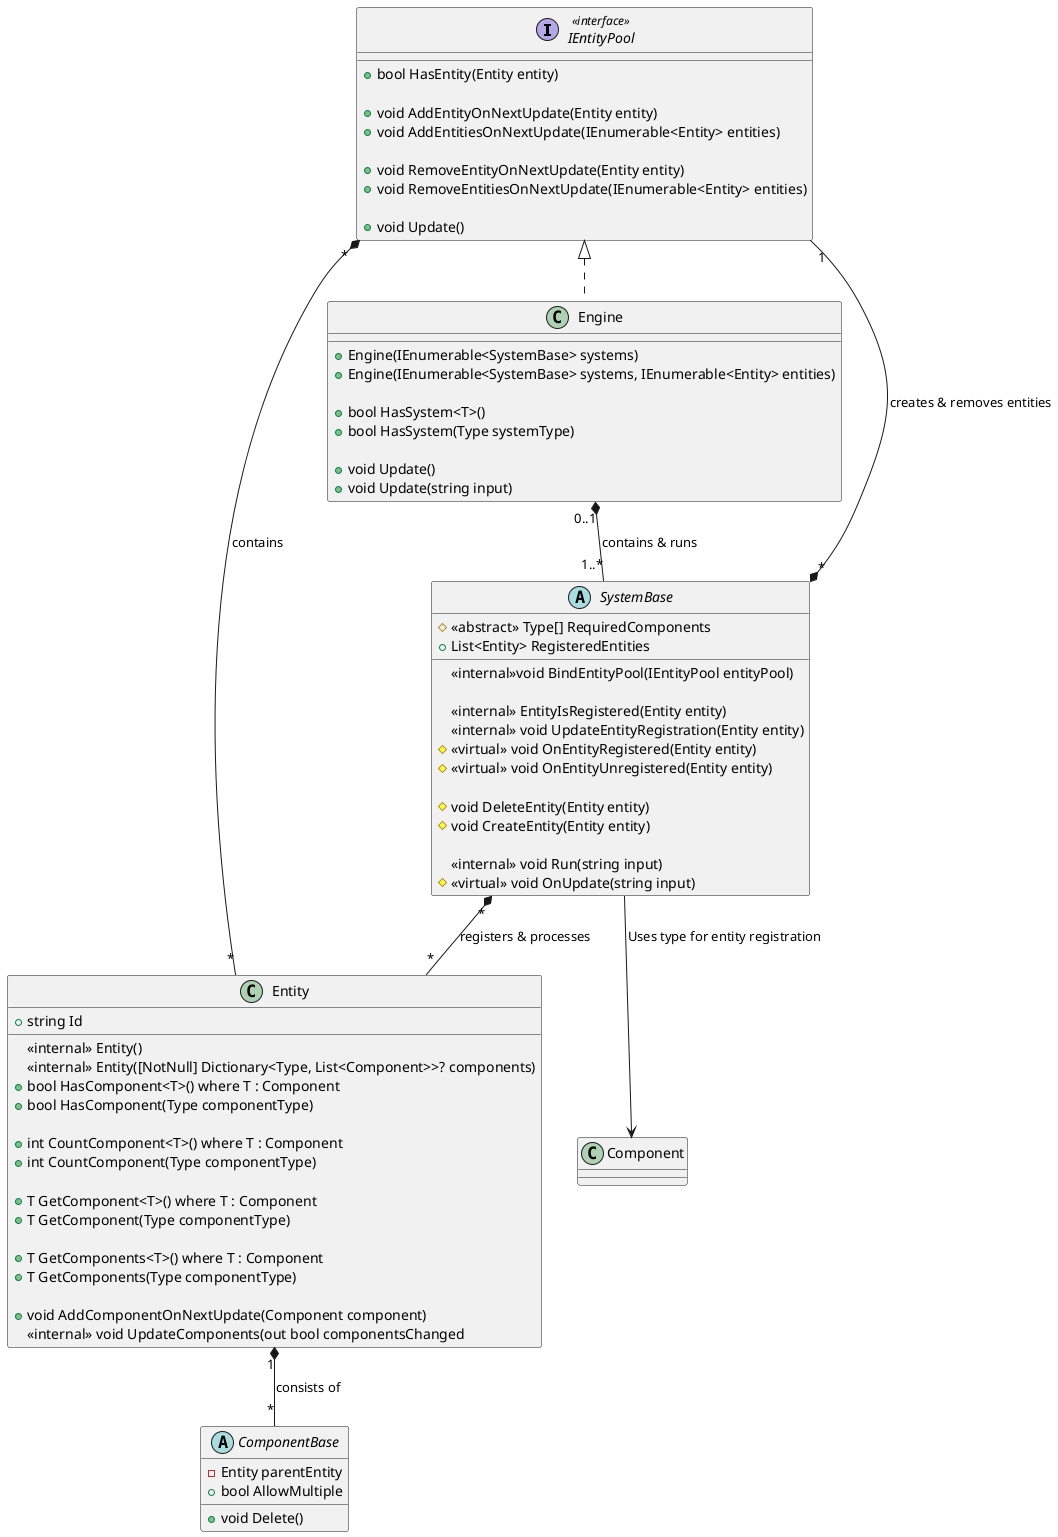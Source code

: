 @startuml GameEngine

interface IEntityPool <<interface>> {
    +bool HasEntity(Entity entity)

    +void AddEntityOnNextUpdate(Entity entity)
    +void AddEntitiesOnNextUpdate(IEnumerable<Entity> entities)

    +void RemoveEntityOnNextUpdate(Entity entity)
    +void RemoveEntitiesOnNextUpdate(IEnumerable<Entity> entities)

    +void Update()
}
IEntityPool "*" *-- "*" Entity: contains

class Engine implements IEntityPool {
    +Engine(IEnumerable<SystemBase> systems)
    +Engine(IEnumerable<SystemBase> systems, IEnumerable<Entity> entities)
    
    +bool HasSystem<T>()
    +bool HasSystem(Type systemType)

    +void Update()
    +void Update(string input)
}
Engine "0..1" *-- "1..*" SystemBase: contains & runs


abstract class SystemBase {
    #<<abstract>> Type[] RequiredComponents
    +List<Entity> RegisteredEntities
    
    <<internal>>void BindEntityPool(IEntityPool entityPool)
    
    <<internal>> EntityIsRegistered(Entity entity)
    <<internal>> void UpdateEntityRegistration(Entity entity)
    #<<virtual>> void OnEntityRegistered(Entity entity)
    #<<virtual>> void OnEntityUnregistered(Entity entity)
    
    #void DeleteEntity(Entity entity)
    #void CreateEntity(Entity entity)
    
    <<internal>> void Run(string input)
    #<<virtual>> void OnUpdate(string input)
}
SystemBase "*" *-- "*" Entity: registers & processes 
SystemBase "*" *-- "1" IEntityPool: creates & removes entities
SystemBase --> Component : Uses type for entity registration

class Entity {
    <<internal>> Entity()
    <<internal>> Entity([NotNull] Dictionary<Type, List<Component>>? components)
    
    +string Id
  
    +bool HasComponent<T>() where T : Component
    +bool HasComponent(Type componentType)
    
    +int CountComponent<T>() where T : Component
    +int CountComponent(Type componentType)
    
    +T GetComponent<T>() where T : Component
    +T GetComponent(Type componentType)
    
    +T GetComponents<T>() where T : Component
    +T GetComponents(Type componentType)
    
    +void AddComponentOnNextUpdate(Component component)
    
    
    <<internal>> void UpdateComponents(out bool componentsChanged
}
Entity "1" *-- "*" ComponentBase: consists of

abstract class ComponentBase {
    -Entity parentEntity
    +bool AllowMultiple
    +void Delete()
}

@enduml